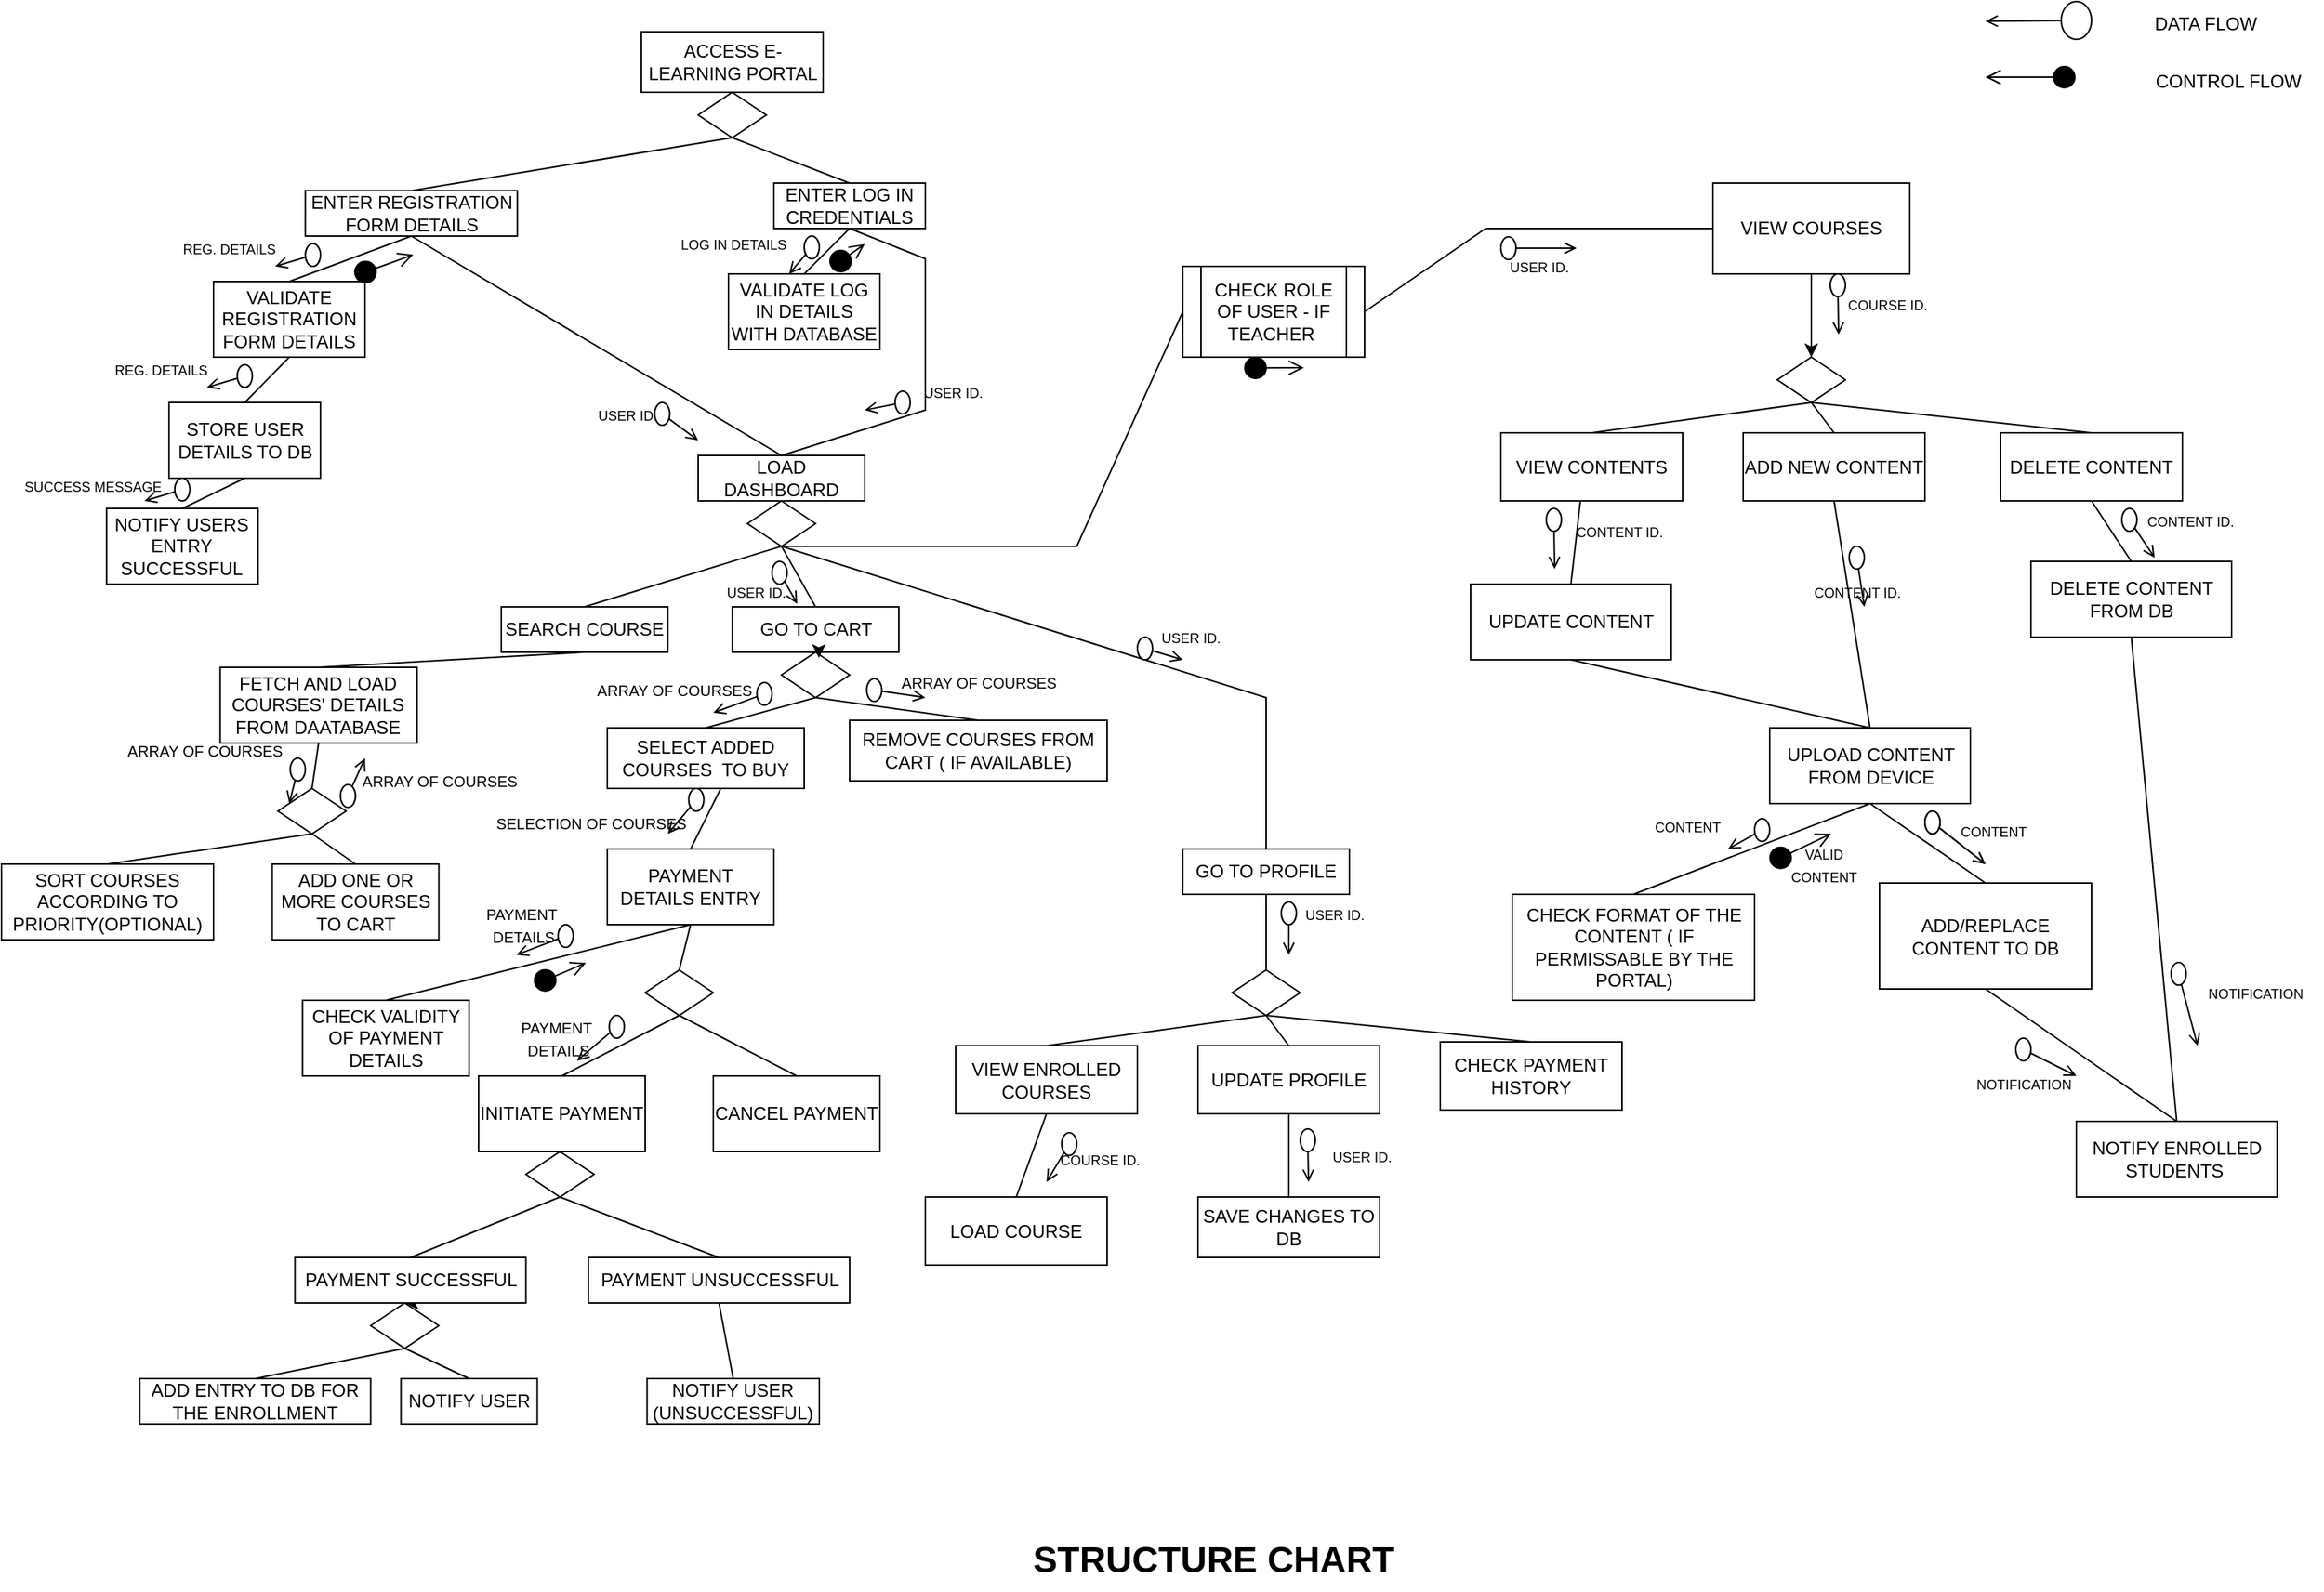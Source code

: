 <mxfile version="22.0.8" type="device">
  <diagram id="udxjYjQ_6r7sMth2qenh" name="Page-1">
    <mxGraphModel dx="2684" dy="924" grid="1" gridSize="10" guides="1" tooltips="1" connect="1" arrows="1" fold="1" page="1" pageScale="1" pageWidth="850" pageHeight="1100" math="0" shadow="0">
      <root>
        <mxCell id="0" />
        <mxCell id="1" parent="0" />
        <mxCell id="uaDOmcJcdt5ECxWILqm0-1" value="ACCESS E-LEARNING PORTAL" style="rounded=0;whiteSpace=wrap;html=1;" vertex="1" parent="1">
          <mxGeometry x="512.5" y="40" width="120" height="40" as="geometry" />
        </mxCell>
        <mxCell id="uaDOmcJcdt5ECxWILqm0-2" value="" style="rhombus;whiteSpace=wrap;html=1;" vertex="1" parent="1">
          <mxGeometry x="550" y="80" width="45" height="30" as="geometry" />
        </mxCell>
        <mxCell id="uaDOmcJcdt5ECxWILqm0-3" value="" style="endArrow=none;html=1;rounded=0;entryX=0.5;entryY=1;entryDx=0;entryDy=0;exitX=0.5;exitY=0;exitDx=0;exitDy=0;" edge="1" parent="1" source="uaDOmcJcdt5ECxWILqm0-7" target="uaDOmcJcdt5ECxWILqm0-2">
          <mxGeometry width="50" height="50" relative="1" as="geometry">
            <mxPoint x="540" y="140" as="sourcePoint" />
            <mxPoint x="570" y="110" as="targetPoint" />
          </mxGeometry>
        </mxCell>
        <mxCell id="uaDOmcJcdt5ECxWILqm0-4" value="" style="endArrow=none;html=1;rounded=0;entryX=0.5;entryY=1;entryDx=0;entryDy=0;exitX=0.5;exitY=0;exitDx=0;exitDy=0;" edge="1" parent="1" source="uaDOmcJcdt5ECxWILqm0-6" target="uaDOmcJcdt5ECxWILqm0-2">
          <mxGeometry width="50" height="50" relative="1" as="geometry">
            <mxPoint x="607" y="140" as="sourcePoint" />
            <mxPoint x="583" y="110" as="targetPoint" />
          </mxGeometry>
        </mxCell>
        <mxCell id="uaDOmcJcdt5ECxWILqm0-6" value="ENTER LOG IN CREDENTIALS" style="rounded=0;whiteSpace=wrap;html=1;" vertex="1" parent="1">
          <mxGeometry x="600" y="140" width="100" height="30" as="geometry" />
        </mxCell>
        <mxCell id="uaDOmcJcdt5ECxWILqm0-7" value="ENTER REGISTRATION FORM DETAILS" style="rounded=0;whiteSpace=wrap;html=1;" vertex="1" parent="1">
          <mxGeometry x="290.63" y="145" width="140" height="30" as="geometry" />
        </mxCell>
        <mxCell id="uaDOmcJcdt5ECxWILqm0-8" value="VALIDATE REGISTRATION FORM DETAILS" style="rounded=0;whiteSpace=wrap;html=1;" vertex="1" parent="1">
          <mxGeometry x="230" y="205" width="100" height="50" as="geometry" />
        </mxCell>
        <mxCell id="uaDOmcJcdt5ECxWILqm0-9" value="" style="endArrow=none;html=1;rounded=0;entryX=0.5;entryY=1;entryDx=0;entryDy=0;exitX=0.5;exitY=0;exitDx=0;exitDy=0;" edge="1" parent="1" source="uaDOmcJcdt5ECxWILqm0-8" target="uaDOmcJcdt5ECxWILqm0-7">
          <mxGeometry width="50" height="50" relative="1" as="geometry">
            <mxPoint x="320.63" y="225" as="sourcePoint" />
            <mxPoint x="350.63" y="195" as="targetPoint" />
          </mxGeometry>
        </mxCell>
        <mxCell id="uaDOmcJcdt5ECxWILqm0-63" style="edgeStyle=orthogonalEdgeStyle;rounded=0;orthogonalLoop=1;jettySize=auto;html=1;exitX=0.5;exitY=1;exitDx=0;exitDy=0;entryX=0.5;entryY=0;entryDx=0;entryDy=0;" edge="1" parent="1" source="uaDOmcJcdt5ECxWILqm0-10" target="uaDOmcJcdt5ECxWILqm0-20">
          <mxGeometry relative="1" as="geometry" />
        </mxCell>
        <mxCell id="uaDOmcJcdt5ECxWILqm0-10" value="LOAD DASHBOARD" style="rounded=0;whiteSpace=wrap;html=1;" vertex="1" parent="1">
          <mxGeometry x="550" y="320" width="110" height="30" as="geometry" />
        </mxCell>
        <mxCell id="uaDOmcJcdt5ECxWILqm0-13" value="VALIDATE LOG IN DETAILS WITH DATABASE" style="rounded=0;whiteSpace=wrap;html=1;" vertex="1" parent="1">
          <mxGeometry x="570" y="200" width="100" height="50" as="geometry" />
        </mxCell>
        <mxCell id="uaDOmcJcdt5ECxWILqm0-15" value="" style="endArrow=none;html=1;rounded=0;exitX=0.5;exitY=0;exitDx=0;exitDy=0;entryX=0.5;entryY=1;entryDx=0;entryDy=0;" edge="1" parent="1" source="uaDOmcJcdt5ECxWILqm0-10" target="uaDOmcJcdt5ECxWILqm0-6">
          <mxGeometry width="50" height="50" relative="1" as="geometry">
            <mxPoint x="724" y="200" as="sourcePoint" />
            <mxPoint x="700" y="170" as="targetPoint" />
            <Array as="points">
              <mxPoint x="700" y="290" />
              <mxPoint x="700" y="190" />
            </Array>
          </mxGeometry>
        </mxCell>
        <mxCell id="uaDOmcJcdt5ECxWILqm0-17" value="" style="endArrow=none;html=1;rounded=0;entryX=0.5;entryY=1;entryDx=0;entryDy=0;exitX=0.5;exitY=0;exitDx=0;exitDy=0;" edge="1" parent="1" source="uaDOmcJcdt5ECxWILqm0-13" target="uaDOmcJcdt5ECxWILqm0-6">
          <mxGeometry width="50" height="50" relative="1" as="geometry">
            <mxPoint x="595" y="200" as="sourcePoint" />
            <mxPoint x="625" y="170" as="targetPoint" />
          </mxGeometry>
        </mxCell>
        <mxCell id="uaDOmcJcdt5ECxWILqm0-19" value="" style="endArrow=none;html=1;rounded=0;exitX=0.5;exitY=0;exitDx=0;exitDy=0;entryX=0.5;entryY=1;entryDx=0;entryDy=0;" edge="1" parent="1" source="uaDOmcJcdt5ECxWILqm0-10" target="uaDOmcJcdt5ECxWILqm0-7">
          <mxGeometry width="50" height="50" relative="1" as="geometry">
            <mxPoint x="512.5" y="220" as="sourcePoint" />
            <mxPoint x="488.5" y="190" as="targetPoint" />
          </mxGeometry>
        </mxCell>
        <mxCell id="uaDOmcJcdt5ECxWILqm0-20" value="" style="rhombus;whiteSpace=wrap;html=1;" vertex="1" parent="1">
          <mxGeometry x="582.5" y="350" width="45" height="30" as="geometry" />
        </mxCell>
        <mxCell id="uaDOmcJcdt5ECxWILqm0-21" value="SEARCH COURSE" style="rounded=0;whiteSpace=wrap;html=1;" vertex="1" parent="1">
          <mxGeometry x="420" y="420" width="110" height="30" as="geometry" />
        </mxCell>
        <mxCell id="uaDOmcJcdt5ECxWILqm0-22" value="GO TO CART" style="rounded=0;whiteSpace=wrap;html=1;" vertex="1" parent="1">
          <mxGeometry x="572.5" y="420" width="110" height="30" as="geometry" />
        </mxCell>
        <mxCell id="uaDOmcJcdt5ECxWILqm0-23" value="GO TO PROFILE" style="rounded=0;whiteSpace=wrap;html=1;" vertex="1" parent="1">
          <mxGeometry x="870" y="580" width="110" height="30" as="geometry" />
        </mxCell>
        <mxCell id="uaDOmcJcdt5ECxWILqm0-24" value="FETCH AND LOAD COURSES&#39; DETAILS FROM DAATABASE" style="rounded=0;whiteSpace=wrap;html=1;" vertex="1" parent="1">
          <mxGeometry x="234.38" y="460" width="130" height="50" as="geometry" />
        </mxCell>
        <mxCell id="uaDOmcJcdt5ECxWILqm0-25" value="ADD ONE OR MORE COURSES TO CART" style="rounded=0;whiteSpace=wrap;html=1;" vertex="1" parent="1">
          <mxGeometry x="268.75" y="590" width="110" height="50" as="geometry" />
        </mxCell>
        <mxCell id="uaDOmcJcdt5ECxWILqm0-26" value="" style="rhombus;whiteSpace=wrap;html=1;" vertex="1" parent="1">
          <mxGeometry x="272.5" y="540" width="45" height="30" as="geometry" />
        </mxCell>
        <mxCell id="uaDOmcJcdt5ECxWILqm0-28" value="STORE USER DETAILS TO DB" style="rounded=0;whiteSpace=wrap;html=1;" vertex="1" parent="1">
          <mxGeometry x="200.63" y="285" width="100" height="50" as="geometry" />
        </mxCell>
        <mxCell id="uaDOmcJcdt5ECxWILqm0-29" value="" style="endArrow=none;html=1;rounded=0;entryX=0.5;entryY=1;entryDx=0;entryDy=0;exitX=0.5;exitY=0;exitDx=0;exitDy=0;" edge="1" parent="1" source="uaDOmcJcdt5ECxWILqm0-28" target="uaDOmcJcdt5ECxWILqm0-8">
          <mxGeometry width="50" height="50" relative="1" as="geometry">
            <mxPoint x="250.63" y="305" as="sourcePoint" />
            <mxPoint x="280.63" y="275" as="targetPoint" />
          </mxGeometry>
        </mxCell>
        <mxCell id="uaDOmcJcdt5ECxWILqm0-30" value="SELECT ADDED COURSES&amp;nbsp; TO BUY" style="rounded=0;whiteSpace=wrap;html=1;" vertex="1" parent="1">
          <mxGeometry x="490" y="500" width="130" height="40" as="geometry" />
        </mxCell>
        <mxCell id="uaDOmcJcdt5ECxWILqm0-31" value="PAYMENT DETAILS ENTRY" style="rounded=0;whiteSpace=wrap;html=1;" vertex="1" parent="1">
          <mxGeometry x="490" y="580" width="110" height="50" as="geometry" />
        </mxCell>
        <mxCell id="uaDOmcJcdt5ECxWILqm0-32" value="CHECK VALIDITY OF PAYMENT DETAILS" style="rounded=0;whiteSpace=wrap;html=1;" vertex="1" parent="1">
          <mxGeometry x="288.75" y="680" width="110" height="50" as="geometry" />
        </mxCell>
        <mxCell id="uaDOmcJcdt5ECxWILqm0-81" style="edgeStyle=orthogonalEdgeStyle;rounded=0;orthogonalLoop=1;jettySize=auto;html=1;exitX=0.5;exitY=1;exitDx=0;exitDy=0;entryX=0.5;entryY=0;entryDx=0;entryDy=0;" edge="1" parent="1" target="uaDOmcJcdt5ECxWILqm0-57">
          <mxGeometry relative="1" as="geometry">
            <mxPoint x="460" y="770" as="sourcePoint" />
          </mxGeometry>
        </mxCell>
        <mxCell id="uaDOmcJcdt5ECxWILqm0-33" value="INITIATE PAYMENT" style="rounded=0;whiteSpace=wrap;html=1;" vertex="1" parent="1">
          <mxGeometry x="405" y="730" width="110" height="50" as="geometry" />
        </mxCell>
        <mxCell id="uaDOmcJcdt5ECxWILqm0-34" value="CANCEL PAYMENT" style="rounded=0;whiteSpace=wrap;html=1;" vertex="1" parent="1">
          <mxGeometry x="560" y="730" width="110" height="50" as="geometry" />
        </mxCell>
        <mxCell id="uaDOmcJcdt5ECxWILqm0-36" value="" style="rhombus;whiteSpace=wrap;html=1;" vertex="1" parent="1">
          <mxGeometry x="515" y="660" width="45" height="30" as="geometry" />
        </mxCell>
        <mxCell id="uaDOmcJcdt5ECxWILqm0-37" value="REMOVE COURSES FROM CART ( IF AVAILABLE)" style="rounded=0;whiteSpace=wrap;html=1;" vertex="1" parent="1">
          <mxGeometry x="650" y="495" width="170" height="40" as="geometry" />
        </mxCell>
        <mxCell id="uaDOmcJcdt5ECxWILqm0-40" value="" style="endArrow=none;html=1;rounded=0;exitX=0.5;exitY=0;exitDx=0;exitDy=0;entryX=0.5;entryY=1;entryDx=0;entryDy=0;" edge="1" parent="1" source="uaDOmcJcdt5ECxWILqm0-21" target="uaDOmcJcdt5ECxWILqm0-20">
          <mxGeometry width="50" height="50" relative="1" as="geometry">
            <mxPoint x="570" y="420" as="sourcePoint" />
            <mxPoint x="600" y="390" as="targetPoint" />
          </mxGeometry>
        </mxCell>
        <mxCell id="uaDOmcJcdt5ECxWILqm0-41" value="" style="endArrow=none;html=1;rounded=0;exitX=0.5;exitY=0;exitDx=0;exitDy=0;entryX=0.5;entryY=1;entryDx=0;entryDy=0;" edge="1" parent="1" source="uaDOmcJcdt5ECxWILqm0-22" target="uaDOmcJcdt5ECxWILqm0-20">
          <mxGeometry width="50" height="50" relative="1" as="geometry">
            <mxPoint x="570" y="420" as="sourcePoint" />
            <mxPoint x="600" y="390" as="targetPoint" />
          </mxGeometry>
        </mxCell>
        <mxCell id="uaDOmcJcdt5ECxWILqm0-42" value="" style="endArrow=none;html=1;rounded=0;exitX=0.5;exitY=0;exitDx=0;exitDy=0;entryX=0.5;entryY=1;entryDx=0;entryDy=0;" edge="1" parent="1" source="uaDOmcJcdt5ECxWILqm0-23" target="uaDOmcJcdt5ECxWILqm0-20">
          <mxGeometry width="50" height="50" relative="1" as="geometry">
            <mxPoint x="635" y="430" as="sourcePoint" />
            <mxPoint x="615" y="400" as="targetPoint" />
            <Array as="points">
              <mxPoint x="925" y="480" />
            </Array>
          </mxGeometry>
        </mxCell>
        <mxCell id="uaDOmcJcdt5ECxWILqm0-43" value="" style="endArrow=none;html=1;rounded=0;exitX=0.5;exitY=0;exitDx=0;exitDy=0;entryX=0.5;entryY=1;entryDx=0;entryDy=0;" edge="1" parent="1" source="uaDOmcJcdt5ECxWILqm0-24" target="uaDOmcJcdt5ECxWILqm0-21">
          <mxGeometry width="50" height="50" relative="1" as="geometry">
            <mxPoint x="330" y="480" as="sourcePoint" />
            <mxPoint x="460" y="450" as="targetPoint" />
          </mxGeometry>
        </mxCell>
        <mxCell id="uaDOmcJcdt5ECxWILqm0-44" value="" style="endArrow=none;html=1;rounded=0;exitX=0.5;exitY=0;exitDx=0;exitDy=0;entryX=0.5;entryY=1;entryDx=0;entryDy=0;" edge="1" parent="1" source="uaDOmcJcdt5ECxWILqm0-30" target="uaDOmcJcdt5ECxWILqm0-45">
          <mxGeometry width="50" height="50" relative="1" as="geometry">
            <mxPoint x="445" y="490" as="sourcePoint" />
            <mxPoint x="590" y="470" as="targetPoint" />
          </mxGeometry>
        </mxCell>
        <mxCell id="uaDOmcJcdt5ECxWILqm0-45" value="" style="rhombus;whiteSpace=wrap;html=1;" vertex="1" parent="1">
          <mxGeometry x="605" y="450" width="45" height="30" as="geometry" />
        </mxCell>
        <mxCell id="uaDOmcJcdt5ECxWILqm0-46" value="" style="endArrow=none;html=1;rounded=0;entryX=0.5;entryY=0;entryDx=0;entryDy=0;exitX=0.5;exitY=1;exitDx=0;exitDy=0;" edge="1" parent="1" source="uaDOmcJcdt5ECxWILqm0-45" target="uaDOmcJcdt5ECxWILqm0-37">
          <mxGeometry width="50" height="50" relative="1" as="geometry">
            <mxPoint x="630" y="480" as="sourcePoint" />
            <mxPoint x="638" y="490" as="targetPoint" />
          </mxGeometry>
        </mxCell>
        <mxCell id="uaDOmcJcdt5ECxWILqm0-48" value="" style="endArrow=none;html=1;rounded=0;exitX=0.5;exitY=0;exitDx=0;exitDy=0;entryX=0.575;entryY=1.009;entryDx=0;entryDy=0;entryPerimeter=0;" edge="1" parent="1" source="uaDOmcJcdt5ECxWILqm0-31" target="uaDOmcJcdt5ECxWILqm0-30">
          <mxGeometry width="50" height="50" relative="1" as="geometry">
            <mxPoint x="490" y="560" as="sourcePoint" />
            <mxPoint x="563" y="540" as="targetPoint" />
          </mxGeometry>
        </mxCell>
        <mxCell id="uaDOmcJcdt5ECxWILqm0-50" value="" style="endArrow=none;html=1;rounded=0;exitX=0.5;exitY=0;exitDx=0;exitDy=0;entryX=0.5;entryY=1;entryDx=0;entryDy=0;" edge="1" parent="1" source="uaDOmcJcdt5ECxWILqm0-32" target="uaDOmcJcdt5ECxWILqm0-31">
          <mxGeometry width="50" height="50" relative="1" as="geometry">
            <mxPoint x="575" y="520" as="sourcePoint" />
            <mxPoint x="648" y="500" as="targetPoint" />
          </mxGeometry>
        </mxCell>
        <mxCell id="uaDOmcJcdt5ECxWILqm0-51" value="" style="endArrow=none;html=1;rounded=0;exitX=0.5;exitY=1;exitDx=0;exitDy=0;entryX=0.5;entryY=0;entryDx=0;entryDy=0;" edge="1" parent="1" source="uaDOmcJcdt5ECxWILqm0-31" target="uaDOmcJcdt5ECxWILqm0-36">
          <mxGeometry width="50" height="50" relative="1" as="geometry">
            <mxPoint x="445" y="680" as="sourcePoint" />
            <mxPoint x="555" y="640" as="targetPoint" />
          </mxGeometry>
        </mxCell>
        <mxCell id="uaDOmcJcdt5ECxWILqm0-52" value="" style="endArrow=none;html=1;rounded=0;exitX=0.5;exitY=0;exitDx=0;exitDy=0;entryX=0.5;entryY=1;entryDx=0;entryDy=0;" edge="1" parent="1" source="uaDOmcJcdt5ECxWILqm0-33" target="uaDOmcJcdt5ECxWILqm0-36">
          <mxGeometry width="50" height="50" relative="1" as="geometry">
            <mxPoint x="370" y="680" as="sourcePoint" />
            <mxPoint x="480" y="640" as="targetPoint" />
          </mxGeometry>
        </mxCell>
        <mxCell id="uaDOmcJcdt5ECxWILqm0-53" value="" style="endArrow=none;html=1;rounded=0;exitX=0.5;exitY=0;exitDx=0;exitDy=0;entryX=0.5;entryY=1;entryDx=0;entryDy=0;" edge="1" parent="1" source="uaDOmcJcdt5ECxWILqm0-34" target="uaDOmcJcdt5ECxWILqm0-36">
          <mxGeometry width="50" height="50" relative="1" as="geometry">
            <mxPoint x="493" y="720" as="sourcePoint" />
            <mxPoint x="548" y="700" as="targetPoint" />
          </mxGeometry>
        </mxCell>
        <mxCell id="uaDOmcJcdt5ECxWILqm0-75" style="edgeStyle=orthogonalEdgeStyle;rounded=0;orthogonalLoop=1;jettySize=auto;html=1;exitX=0.5;exitY=1;exitDx=0;exitDy=0;entryX=0.5;entryY=0;entryDx=0;entryDy=0;" edge="1" parent="1" source="uaDOmcJcdt5ECxWILqm0-55" target="uaDOmcJcdt5ECxWILqm0-70">
          <mxGeometry relative="1" as="geometry" />
        </mxCell>
        <mxCell id="uaDOmcJcdt5ECxWILqm0-55" value="PAYMENT SUCCESSFUL" style="rounded=0;whiteSpace=wrap;html=1;" vertex="1" parent="1">
          <mxGeometry x="283.75" y="850" width="152.5" height="30" as="geometry" />
        </mxCell>
        <mxCell id="uaDOmcJcdt5ECxWILqm0-56" value="PAYMENT UNSUCCESSFUL" style="rounded=0;whiteSpace=wrap;html=1;" vertex="1" parent="1">
          <mxGeometry x="477.5" y="850" width="172.5" height="30" as="geometry" />
        </mxCell>
        <mxCell id="uaDOmcJcdt5ECxWILqm0-57" value="" style="rhombus;whiteSpace=wrap;html=1;" vertex="1" parent="1">
          <mxGeometry x="436.25" y="780" width="45" height="30" as="geometry" />
        </mxCell>
        <mxCell id="uaDOmcJcdt5ECxWILqm0-58" value="" style="endArrow=none;html=1;rounded=0;exitX=0.5;exitY=0;exitDx=0;exitDy=0;entryX=0.5;entryY=1;entryDx=0;entryDy=0;" edge="1" parent="1" source="uaDOmcJcdt5ECxWILqm0-55" target="uaDOmcJcdt5ECxWILqm0-57">
          <mxGeometry width="50" height="50" relative="1" as="geometry">
            <mxPoint x="353.75" y="850" as="sourcePoint" />
            <mxPoint x="463.75" y="810" as="targetPoint" />
          </mxGeometry>
        </mxCell>
        <mxCell id="uaDOmcJcdt5ECxWILqm0-59" value="" style="endArrow=none;html=1;rounded=0;exitX=0.5;exitY=0;exitDx=0;exitDy=0;entryX=0.5;entryY=1;entryDx=0;entryDy=0;" edge="1" parent="1" source="uaDOmcJcdt5ECxWILqm0-56" target="uaDOmcJcdt5ECxWILqm0-57">
          <mxGeometry width="50" height="50" relative="1" as="geometry">
            <mxPoint x="414.25" y="840" as="sourcePoint" />
            <mxPoint x="469.25" y="820" as="targetPoint" />
          </mxGeometry>
        </mxCell>
        <mxCell id="uaDOmcJcdt5ECxWILqm0-60" value="NOTIFY USER" style="rounded=0;whiteSpace=wrap;html=1;" vertex="1" parent="1">
          <mxGeometry x="353.75" y="930" width="90" height="30" as="geometry" />
        </mxCell>
        <mxCell id="uaDOmcJcdt5ECxWILqm0-61" value="ADD ENTRY TO DB FOR THE ENROLLMENT" style="rounded=0;whiteSpace=wrap;html=1;" vertex="1" parent="1">
          <mxGeometry x="181.25" y="930" width="152.5" height="30" as="geometry" />
        </mxCell>
        <mxCell id="uaDOmcJcdt5ECxWILqm0-64" style="edgeStyle=orthogonalEdgeStyle;rounded=0;orthogonalLoop=1;jettySize=auto;html=1;exitX=0.5;exitY=1;exitDx=0;exitDy=0;entryX=0.549;entryY=0.124;entryDx=0;entryDy=0;entryPerimeter=0;" edge="1" parent="1" source="uaDOmcJcdt5ECxWILqm0-22" target="uaDOmcJcdt5ECxWILqm0-45">
          <mxGeometry relative="1" as="geometry" />
        </mxCell>
        <mxCell id="uaDOmcJcdt5ECxWILqm0-66" value="NOTIFY USERS ENTRY SUCCESSFUL" style="rounded=0;whiteSpace=wrap;html=1;" vertex="1" parent="1">
          <mxGeometry x="159.38" y="355" width="100" height="50" as="geometry" />
        </mxCell>
        <mxCell id="uaDOmcJcdt5ECxWILqm0-68" value="" style="endArrow=none;html=1;rounded=0;entryX=0.5;entryY=1;entryDx=0;entryDy=0;exitX=0.5;exitY=0;exitDx=0;exitDy=0;" edge="1" parent="1" source="uaDOmcJcdt5ECxWILqm0-66" target="uaDOmcJcdt5ECxWILqm0-28">
          <mxGeometry width="50" height="50" relative="1" as="geometry">
            <mxPoint x="260.63" y="295" as="sourcePoint" />
            <mxPoint x="310.63" y="265" as="targetPoint" />
          </mxGeometry>
        </mxCell>
        <mxCell id="uaDOmcJcdt5ECxWILqm0-70" value="" style="rhombus;whiteSpace=wrap;html=1;" vertex="1" parent="1">
          <mxGeometry x="333.75" y="880" width="45" height="30" as="geometry" />
        </mxCell>
        <mxCell id="uaDOmcJcdt5ECxWILqm0-71" value="" style="endArrow=none;html=1;rounded=0;exitX=0.5;exitY=0;exitDx=0;exitDy=0;entryX=0.5;entryY=1;entryDx=0;entryDy=0;" edge="1" parent="1" target="uaDOmcJcdt5ECxWILqm0-70" source="uaDOmcJcdt5ECxWILqm0-61">
          <mxGeometry width="50" height="50" relative="1" as="geometry">
            <mxPoint x="93.5" y="880" as="sourcePoint" />
            <mxPoint x="135" y="790" as="targetPoint" />
          </mxGeometry>
        </mxCell>
        <mxCell id="uaDOmcJcdt5ECxWILqm0-72" value="" style="endArrow=none;html=1;rounded=0;exitX=0.5;exitY=0;exitDx=0;exitDy=0;entryX=0.5;entryY=1;entryDx=0;entryDy=0;" edge="1" parent="1" target="uaDOmcJcdt5ECxWILqm0-70" source="uaDOmcJcdt5ECxWILqm0-60">
          <mxGeometry width="50" height="50" relative="1" as="geometry">
            <mxPoint x="297.5" y="880" as="sourcePoint" />
            <mxPoint x="203" y="850" as="targetPoint" />
          </mxGeometry>
        </mxCell>
        <mxCell id="uaDOmcJcdt5ECxWILqm0-76" value="NOTIFY USER (UNSUCCESSFUL)" style="rounded=0;whiteSpace=wrap;html=1;" vertex="1" parent="1">
          <mxGeometry x="516.25" y="930" width="113.75" height="30" as="geometry" />
        </mxCell>
        <mxCell id="uaDOmcJcdt5ECxWILqm0-78" value="" style="endArrow=none;html=1;rounded=0;exitX=0.5;exitY=0;exitDx=0;exitDy=0;entryX=0.5;entryY=1;entryDx=0;entryDy=0;" edge="1" parent="1" source="uaDOmcJcdt5ECxWILqm0-76" target="uaDOmcJcdt5ECxWILqm0-56">
          <mxGeometry width="50" height="50" relative="1" as="geometry">
            <mxPoint x="439.75" y="940" as="sourcePoint" />
            <mxPoint x="366.75" y="920" as="targetPoint" />
          </mxGeometry>
        </mxCell>
        <mxCell id="uaDOmcJcdt5ECxWILqm0-80" value="" style="endArrow=none;html=1;rounded=0;entryX=0.5;entryY=1;entryDx=0;entryDy=0;exitX=0;exitY=0.5;exitDx=0;exitDy=0;" edge="1" parent="1" source="uaDOmcJcdt5ECxWILqm0-246" target="uaDOmcJcdt5ECxWILqm0-20">
          <mxGeometry width="50" height="50" relative="1" as="geometry">
            <mxPoint x="860" y="225" as="sourcePoint" />
            <mxPoint x="615" y="390" as="targetPoint" />
            <Array as="points">
              <mxPoint x="800" y="380" />
            </Array>
          </mxGeometry>
        </mxCell>
        <mxCell id="uaDOmcJcdt5ECxWILqm0-82" value="" style="endArrow=none;html=1;rounded=0;entryX=0.5;entryY=1;entryDx=0;entryDy=0;exitX=0.5;exitY=0;exitDx=0;exitDy=0;" edge="1" parent="1" source="uaDOmcJcdt5ECxWILqm0-25" target="uaDOmcJcdt5ECxWILqm0-26">
          <mxGeometry width="50" height="50" relative="1" as="geometry">
            <mxPoint x="200" y="570" as="sourcePoint" />
            <mxPoint x="220" y="520" as="targetPoint" />
          </mxGeometry>
        </mxCell>
        <mxCell id="uaDOmcJcdt5ECxWILqm0-85" value="" style="endArrow=none;html=1;rounded=0;entryX=0.5;entryY=1;entryDx=0;entryDy=0;exitX=0.5;exitY=0;exitDx=0;exitDy=0;" edge="1" parent="1" source="uaDOmcJcdt5ECxWILqm0-86" target="uaDOmcJcdt5ECxWILqm0-26">
          <mxGeometry width="50" height="50" relative="1" as="geometry">
            <mxPoint x="150" y="580" as="sourcePoint" />
            <mxPoint x="485" y="460" as="targetPoint" />
          </mxGeometry>
        </mxCell>
        <mxCell id="uaDOmcJcdt5ECxWILqm0-86" value="SORT COURSES ACCORDING TO PRIORITY(OPTIONAL)" style="rounded=0;whiteSpace=wrap;html=1;" vertex="1" parent="1">
          <mxGeometry x="90" y="590" width="140" height="50" as="geometry" />
        </mxCell>
        <mxCell id="uaDOmcJcdt5ECxWILqm0-87" value="VIEW ENROLLED COURSES&lt;br&gt;" style="rounded=0;whiteSpace=wrap;html=1;" vertex="1" parent="1">
          <mxGeometry x="720" y="710" width="120" height="45" as="geometry" />
        </mxCell>
        <mxCell id="uaDOmcJcdt5ECxWILqm0-88" value="UPDATE PROFILE" style="rounded=0;whiteSpace=wrap;html=1;" vertex="1" parent="1">
          <mxGeometry x="880" y="710" width="120" height="45" as="geometry" />
        </mxCell>
        <mxCell id="uaDOmcJcdt5ECxWILqm0-89" value="LOAD COURSE" style="rounded=0;whiteSpace=wrap;html=1;" vertex="1" parent="1">
          <mxGeometry x="700" y="810" width="120" height="45" as="geometry" />
        </mxCell>
        <mxCell id="uaDOmcJcdt5ECxWILqm0-90" value="SAVE CHANGES TO DB" style="rounded=0;whiteSpace=wrap;html=1;" vertex="1" parent="1">
          <mxGeometry x="880" y="810" width="120" height="40" as="geometry" />
        </mxCell>
        <mxCell id="uaDOmcJcdt5ECxWILqm0-91" value="CHECK PAYMENT HISTORY" style="rounded=0;whiteSpace=wrap;html=1;" vertex="1" parent="1">
          <mxGeometry x="1040" y="707.5" width="120" height="45" as="geometry" />
        </mxCell>
        <mxCell id="uaDOmcJcdt5ECxWILqm0-93" value="" style="endArrow=none;html=1;rounded=0;exitX=0.5;exitY=0;exitDx=0;exitDy=0;entryX=0.5;entryY=1;entryDx=0;entryDy=0;" edge="1" parent="1" source="uaDOmcJcdt5ECxWILqm0-87" target="uaDOmcJcdt5ECxWILqm0-94">
          <mxGeometry width="50" height="50" relative="1" as="geometry">
            <mxPoint x="790" y="730" as="sourcePoint" />
            <mxPoint x="920" y="690" as="targetPoint" />
          </mxGeometry>
        </mxCell>
        <mxCell id="uaDOmcJcdt5ECxWILqm0-94" value="" style="rhombus;whiteSpace=wrap;html=1;" vertex="1" parent="1">
          <mxGeometry x="902.5" y="660" width="45" height="30" as="geometry" />
        </mxCell>
        <mxCell id="uaDOmcJcdt5ECxWILqm0-96" value="" style="endArrow=none;html=1;rounded=0;exitX=0.5;exitY=0;exitDx=0;exitDy=0;entryX=0.5;entryY=1;entryDx=0;entryDy=0;" edge="1" parent="1" source="uaDOmcJcdt5ECxWILqm0-91" target="uaDOmcJcdt5ECxWILqm0-94">
          <mxGeometry width="50" height="50" relative="1" as="geometry">
            <mxPoint x="790" y="720" as="sourcePoint" />
            <mxPoint x="935" y="700" as="targetPoint" />
          </mxGeometry>
        </mxCell>
        <mxCell id="uaDOmcJcdt5ECxWILqm0-97" value="" style="endArrow=none;html=1;rounded=0;exitX=0.5;exitY=0;exitDx=0;exitDy=0;entryX=0.5;entryY=1;entryDx=0;entryDy=0;" edge="1" parent="1" source="uaDOmcJcdt5ECxWILqm0-88" target="uaDOmcJcdt5ECxWILqm0-94">
          <mxGeometry width="50" height="50" relative="1" as="geometry">
            <mxPoint x="1110" y="718" as="sourcePoint" />
            <mxPoint x="930" y="690" as="targetPoint" />
          </mxGeometry>
        </mxCell>
        <mxCell id="uaDOmcJcdt5ECxWILqm0-98" value="" style="endArrow=none;html=1;rounded=0;exitX=0.5;exitY=0;exitDx=0;exitDy=0;entryX=0.5;entryY=1;entryDx=0;entryDy=0;" edge="1" parent="1" source="uaDOmcJcdt5ECxWILqm0-89" target="uaDOmcJcdt5ECxWILqm0-87">
          <mxGeometry width="50" height="50" relative="1" as="geometry">
            <mxPoint x="1120" y="728" as="sourcePoint" />
            <mxPoint x="945" y="710" as="targetPoint" />
          </mxGeometry>
        </mxCell>
        <mxCell id="uaDOmcJcdt5ECxWILqm0-99" value="" style="endArrow=none;html=1;rounded=0;exitX=0.5;exitY=0;exitDx=0;exitDy=0;entryX=0.5;entryY=1;entryDx=0;entryDy=0;" edge="1" parent="1" source="uaDOmcJcdt5ECxWILqm0-90" target="uaDOmcJcdt5ECxWILqm0-88">
          <mxGeometry width="50" height="50" relative="1" as="geometry">
            <mxPoint x="760" y="830" as="sourcePoint" />
            <mxPoint x="790" y="765" as="targetPoint" />
          </mxGeometry>
        </mxCell>
        <mxCell id="uaDOmcJcdt5ECxWILqm0-115" style="edgeStyle=orthogonalEdgeStyle;rounded=0;orthogonalLoop=1;jettySize=auto;html=1;exitX=0.5;exitY=1;exitDx=0;exitDy=0;entryX=0.5;entryY=0;entryDx=0;entryDy=0;" edge="1" parent="1" source="uaDOmcJcdt5ECxWILqm0-101" target="uaDOmcJcdt5ECxWILqm0-110">
          <mxGeometry relative="1" as="geometry" />
        </mxCell>
        <mxCell id="uaDOmcJcdt5ECxWILqm0-101" value="VIEW COURSES" style="rounded=0;whiteSpace=wrap;html=1;" vertex="1" parent="1">
          <mxGeometry x="1220" y="140" width="130" height="60" as="geometry" />
        </mxCell>
        <mxCell id="uaDOmcJcdt5ECxWILqm0-102" value="" style="endArrow=none;html=1;rounded=0;entryX=1;entryY=0.5;entryDx=0;entryDy=0;exitX=0;exitY=0.5;exitDx=0;exitDy=0;" edge="1" parent="1" source="uaDOmcJcdt5ECxWILqm0-101" target="uaDOmcJcdt5ECxWILqm0-246">
          <mxGeometry width="50" height="50" relative="1" as="geometry">
            <mxPoint x="1100" y="300" as="sourcePoint" />
            <mxPoint x="990" y="225" as="targetPoint" />
            <Array as="points">
              <mxPoint x="1070" y="170" />
            </Array>
          </mxGeometry>
        </mxCell>
        <mxCell id="uaDOmcJcdt5ECxWILqm0-103" style="edgeStyle=orthogonalEdgeStyle;rounded=0;orthogonalLoop=1;jettySize=auto;html=1;exitX=0.5;exitY=1;exitDx=0;exitDy=0;entryX=0.5;entryY=0;entryDx=0;entryDy=0;" edge="1" parent="1" target="uaDOmcJcdt5ECxWILqm0-110">
          <mxGeometry relative="1" as="geometry">
            <mxPoint x="1285" y="255" as="sourcePoint" />
          </mxGeometry>
        </mxCell>
        <mxCell id="uaDOmcJcdt5ECxWILqm0-104" value="VIEW CONTENTS" style="rounded=0;whiteSpace=wrap;html=1;" vertex="1" parent="1">
          <mxGeometry x="1080" y="305" width="120" height="45" as="geometry" />
        </mxCell>
        <mxCell id="uaDOmcJcdt5ECxWILqm0-105" value="ADD NEW CONTENT" style="rounded=0;whiteSpace=wrap;html=1;" vertex="1" parent="1">
          <mxGeometry x="1240" y="305" width="120" height="45" as="geometry" />
        </mxCell>
        <mxCell id="uaDOmcJcdt5ECxWILqm0-107" value="UPLOAD CONTENT FROM DEVICE" style="rounded=0;whiteSpace=wrap;html=1;" vertex="1" parent="1">
          <mxGeometry x="1257.5" y="500" width="132.5" height="50" as="geometry" />
        </mxCell>
        <mxCell id="uaDOmcJcdt5ECxWILqm0-108" value="DELETE CONTENT" style="rounded=0;whiteSpace=wrap;html=1;" vertex="1" parent="1">
          <mxGeometry x="1410" y="305" width="120" height="45" as="geometry" />
        </mxCell>
        <mxCell id="uaDOmcJcdt5ECxWILqm0-109" value="" style="endArrow=none;html=1;rounded=0;exitX=0.5;exitY=0;exitDx=0;exitDy=0;entryX=0.5;entryY=1;entryDx=0;entryDy=0;" edge="1" parent="1" source="uaDOmcJcdt5ECxWILqm0-104" target="uaDOmcJcdt5ECxWILqm0-110">
          <mxGeometry width="50" height="50" relative="1" as="geometry">
            <mxPoint x="1150" y="325" as="sourcePoint" />
            <mxPoint x="1280" y="285" as="targetPoint" />
          </mxGeometry>
        </mxCell>
        <mxCell id="uaDOmcJcdt5ECxWILqm0-110" value="" style="rhombus;whiteSpace=wrap;html=1;" vertex="1" parent="1">
          <mxGeometry x="1262.5" y="255" width="45" height="30" as="geometry" />
        </mxCell>
        <mxCell id="uaDOmcJcdt5ECxWILqm0-111" value="" style="endArrow=none;html=1;rounded=0;exitX=0.5;exitY=0;exitDx=0;exitDy=0;entryX=0.5;entryY=1;entryDx=0;entryDy=0;" edge="1" parent="1" source="uaDOmcJcdt5ECxWILqm0-108" target="uaDOmcJcdt5ECxWILqm0-110">
          <mxGeometry width="50" height="50" relative="1" as="geometry">
            <mxPoint x="1150" y="315" as="sourcePoint" />
            <mxPoint x="1295" y="295" as="targetPoint" />
          </mxGeometry>
        </mxCell>
        <mxCell id="uaDOmcJcdt5ECxWILqm0-112" value="" style="endArrow=none;html=1;rounded=0;exitX=0.5;exitY=0;exitDx=0;exitDy=0;entryX=0.5;entryY=1;entryDx=0;entryDy=0;" edge="1" parent="1" source="uaDOmcJcdt5ECxWILqm0-105" target="uaDOmcJcdt5ECxWILqm0-110">
          <mxGeometry width="50" height="50" relative="1" as="geometry">
            <mxPoint x="1470" y="313" as="sourcePoint" />
            <mxPoint x="1290" y="285" as="targetPoint" />
          </mxGeometry>
        </mxCell>
        <mxCell id="uaDOmcJcdt5ECxWILqm0-114" value="" style="endArrow=none;html=1;rounded=0;exitX=0.5;exitY=0;exitDx=0;exitDy=0;entryX=0.5;entryY=1;entryDx=0;entryDy=0;" edge="1" parent="1" source="uaDOmcJcdt5ECxWILqm0-107" target="uaDOmcJcdt5ECxWILqm0-105">
          <mxGeometry width="50" height="50" relative="1" as="geometry">
            <mxPoint x="1120" y="425" as="sourcePoint" />
            <mxPoint x="1150" y="360" as="targetPoint" />
          </mxGeometry>
        </mxCell>
        <mxCell id="uaDOmcJcdt5ECxWILqm0-116" value="CHECK FORMAT OF THE CONTENT ( IF PERMISSABLE BY THE PORTAL)" style="rounded=0;whiteSpace=wrap;html=1;" vertex="1" parent="1">
          <mxGeometry x="1087.5" y="610" width="160" height="70" as="geometry" />
        </mxCell>
        <mxCell id="uaDOmcJcdt5ECxWILqm0-117" value="" style="endArrow=none;html=1;rounded=0;exitX=0.5;exitY=0;exitDx=0;exitDy=0;entryX=0.5;entryY=1;entryDx=0;entryDy=0;" edge="1" parent="1" source="uaDOmcJcdt5ECxWILqm0-116" target="uaDOmcJcdt5ECxWILqm0-107">
          <mxGeometry width="50" height="50" relative="1" as="geometry">
            <mxPoint x="1122.5" y="625" as="sourcePoint" />
            <mxPoint x="1302.5" y="550" as="targetPoint" />
          </mxGeometry>
        </mxCell>
        <mxCell id="uaDOmcJcdt5ECxWILqm0-118" value="ADD/REPLACE CONTENT TO DB" style="rounded=0;whiteSpace=wrap;html=1;" vertex="1" parent="1">
          <mxGeometry x="1330" y="602.5" width="140" height="70" as="geometry" />
        </mxCell>
        <mxCell id="uaDOmcJcdt5ECxWILqm0-119" value="" style="endArrow=none;html=1;rounded=0;exitX=0.5;exitY=0;exitDx=0;exitDy=0;entryX=0.5;entryY=1;entryDx=0;entryDy=0;" edge="1" parent="1" source="uaDOmcJcdt5ECxWILqm0-118" target="uaDOmcJcdt5ECxWILqm0-107">
          <mxGeometry width="50" height="50" relative="1" as="geometry">
            <mxPoint x="1292.5" y="650" as="sourcePoint" />
            <mxPoint x="1472.5" y="575" as="targetPoint" />
          </mxGeometry>
        </mxCell>
        <mxCell id="uaDOmcJcdt5ECxWILqm0-120" value="UPDATE CONTENT" style="rounded=0;whiteSpace=wrap;html=1;" vertex="1" parent="1">
          <mxGeometry x="1060" y="405" width="132.5" height="50" as="geometry" />
        </mxCell>
        <mxCell id="uaDOmcJcdt5ECxWILqm0-121" value="" style="endArrow=none;html=1;rounded=0;exitX=0.5;exitY=0;exitDx=0;exitDy=0;entryX=0.5;entryY=1;entryDx=0;entryDy=0;" edge="1" parent="1" source="uaDOmcJcdt5ECxWILqm0-120">
          <mxGeometry width="50" height="50" relative="1" as="geometry">
            <mxPoint x="952.5" y="425" as="sourcePoint" />
            <mxPoint x="1132.5" y="350" as="targetPoint" />
          </mxGeometry>
        </mxCell>
        <mxCell id="uaDOmcJcdt5ECxWILqm0-122" value="" style="endArrow=none;html=1;rounded=0;exitX=0.5;exitY=0;exitDx=0;exitDy=0;entryX=0.5;entryY=1;entryDx=0;entryDy=0;" edge="1" parent="1" source="uaDOmcJcdt5ECxWILqm0-107" target="uaDOmcJcdt5ECxWILqm0-120">
          <mxGeometry width="50" height="50" relative="1" as="geometry">
            <mxPoint x="1334" y="510" as="sourcePoint" />
            <mxPoint x="1310" y="360" as="targetPoint" />
          </mxGeometry>
        </mxCell>
        <mxCell id="uaDOmcJcdt5ECxWILqm0-124" value="DELETE CONTENT FROM DB" style="rounded=0;whiteSpace=wrap;html=1;" vertex="1" parent="1">
          <mxGeometry x="1430" y="390" width="132.5" height="50" as="geometry" />
        </mxCell>
        <mxCell id="uaDOmcJcdt5ECxWILqm0-125" value="" style="endArrow=none;html=1;rounded=0;exitX=0.5;exitY=0;exitDx=0;exitDy=0;entryX=0.5;entryY=1;entryDx=0;entryDy=0;" edge="1" parent="1" source="uaDOmcJcdt5ECxWILqm0-124" target="uaDOmcJcdt5ECxWILqm0-108">
          <mxGeometry width="50" height="50" relative="1" as="geometry">
            <mxPoint x="1322.5" y="455" as="sourcePoint" />
            <mxPoint x="1481" y="360" as="targetPoint" />
          </mxGeometry>
        </mxCell>
        <mxCell id="uaDOmcJcdt5ECxWILqm0-127" value="NOTIFY ENROLLED STUDENTS&amp;nbsp;" style="rounded=0;whiteSpace=wrap;html=1;" vertex="1" parent="1">
          <mxGeometry x="1460" y="760" width="132.5" height="50" as="geometry" />
        </mxCell>
        <mxCell id="uaDOmcJcdt5ECxWILqm0-128" value="" style="endArrow=none;html=1;rounded=0;exitX=0.5;exitY=0;exitDx=0;exitDy=0;entryX=0.5;entryY=1;entryDx=0;entryDy=0;" edge="1" parent="1" source="uaDOmcJcdt5ECxWILqm0-127" target="uaDOmcJcdt5ECxWILqm0-118">
          <mxGeometry width="50" height="50" relative="1" as="geometry">
            <mxPoint x="1392.5" y="795" as="sourcePoint" />
            <mxPoint x="1572.5" y="720" as="targetPoint" />
          </mxGeometry>
        </mxCell>
        <mxCell id="uaDOmcJcdt5ECxWILqm0-129" value="" style="endArrow=none;html=1;rounded=0;entryX=0.5;entryY=1;entryDx=0;entryDy=0;exitX=0.5;exitY=0;exitDx=0;exitDy=0;" edge="1" parent="1" source="uaDOmcJcdt5ECxWILqm0-127" target="uaDOmcJcdt5ECxWILqm0-124">
          <mxGeometry width="50" height="50" relative="1" as="geometry">
            <mxPoint x="1530" y="760" as="sourcePoint" />
            <mxPoint x="1220" y="680" as="targetPoint" />
          </mxGeometry>
        </mxCell>
        <mxCell id="uaDOmcJcdt5ECxWILqm0-139" value="" style="html=1;verticalAlign=bottom;startArrow=circle;startFill=1;endArrow=open;startSize=6;endSize=8;curved=0;rounded=0;" edge="1" parent="1">
          <mxGeometry width="80" relative="1" as="geometry">
            <mxPoint x="1460" y="70" as="sourcePoint" />
            <mxPoint x="1400" y="70" as="targetPoint" />
            <Array as="points" />
          </mxGeometry>
        </mxCell>
        <mxCell id="uaDOmcJcdt5ECxWILqm0-143" value="" style="ellipse;html=1;" vertex="1" parent="1">
          <mxGeometry x="1450" y="20" width="20" height="25" as="geometry" />
        </mxCell>
        <mxCell id="uaDOmcJcdt5ECxWILqm0-144" value="" style="endArrow=open;html=1;rounded=0;align=center;verticalAlign=top;endFill=0;labelBackgroundColor=none;endSize=6;" edge="1" source="uaDOmcJcdt5ECxWILqm0-143" parent="1">
          <mxGeometry relative="1" as="geometry">
            <mxPoint x="1400" y="33" as="targetPoint" />
          </mxGeometry>
        </mxCell>
        <mxCell id="uaDOmcJcdt5ECxWILqm0-151" value="CONTROL FLOW" style="text;html=1;align=center;verticalAlign=middle;resizable=0;points=[];autosize=1;strokeColor=none;fillColor=none;" vertex="1" parent="1">
          <mxGeometry x="1500" y="58" width="120" height="30" as="geometry" />
        </mxCell>
        <mxCell id="uaDOmcJcdt5ECxWILqm0-152" value="DATA FLOW" style="text;html=1;align=center;verticalAlign=middle;resizable=0;points=[];autosize=1;strokeColor=none;fillColor=none;" vertex="1" parent="1">
          <mxGeometry x="1500" y="20" width="90" height="30" as="geometry" />
        </mxCell>
        <mxCell id="uaDOmcJcdt5ECxWILqm0-153" value="" style="ellipse;html=1;" vertex="1" parent="1">
          <mxGeometry x="290.63" y="180" width="10" height="15" as="geometry" />
        </mxCell>
        <mxCell id="uaDOmcJcdt5ECxWILqm0-154" value="" style="endArrow=open;html=1;rounded=0;align=center;verticalAlign=top;endFill=0;labelBackgroundColor=none;endSize=6;" edge="1" parent="1" source="uaDOmcJcdt5ECxWILqm0-153">
          <mxGeometry relative="1" as="geometry">
            <mxPoint x="270.63" y="195" as="targetPoint" />
          </mxGeometry>
        </mxCell>
        <mxCell id="uaDOmcJcdt5ECxWILqm0-155" value="" style="ellipse;html=1;" vertex="1" parent="1">
          <mxGeometry x="245.63" y="260" width="10" height="15" as="geometry" />
        </mxCell>
        <mxCell id="uaDOmcJcdt5ECxWILqm0-156" value="" style="endArrow=open;html=1;rounded=0;align=center;verticalAlign=top;endFill=0;labelBackgroundColor=none;endSize=6;" edge="1" parent="1" source="uaDOmcJcdt5ECxWILqm0-155">
          <mxGeometry relative="1" as="geometry">
            <mxPoint x="225.63" y="275" as="targetPoint" />
          </mxGeometry>
        </mxCell>
        <mxCell id="uaDOmcJcdt5ECxWILqm0-158" value="" style="ellipse;html=1;" vertex="1" parent="1">
          <mxGeometry x="204.38" y="335" width="10" height="15" as="geometry" />
        </mxCell>
        <mxCell id="uaDOmcJcdt5ECxWILqm0-159" value="" style="endArrow=open;html=1;rounded=0;align=center;verticalAlign=top;endFill=0;labelBackgroundColor=none;endSize=6;" edge="1" parent="1" source="uaDOmcJcdt5ECxWILqm0-158">
          <mxGeometry relative="1" as="geometry">
            <mxPoint x="184.38" y="350" as="targetPoint" />
          </mxGeometry>
        </mxCell>
        <mxCell id="uaDOmcJcdt5ECxWILqm0-160" value="" style="html=1;verticalAlign=bottom;startArrow=circle;startFill=1;endArrow=open;startSize=6;endSize=8;curved=0;rounded=0;exitX=0.928;exitY=-0.07;exitDx=0;exitDy=0;exitPerimeter=0;" edge="1" parent="1" source="uaDOmcJcdt5ECxWILqm0-8">
          <mxGeometry width="80" relative="1" as="geometry">
            <mxPoint x="321.88" y="187.29" as="sourcePoint" />
            <mxPoint x="361.88" y="187.29" as="targetPoint" />
            <Array as="points">
              <mxPoint x="361.88" y="187.29" />
            </Array>
          </mxGeometry>
        </mxCell>
        <mxCell id="uaDOmcJcdt5ECxWILqm0-164" value="" style="ellipse;html=1;" vertex="1" parent="1">
          <mxGeometry x="620" y="175" width="10" height="15" as="geometry" />
        </mxCell>
        <mxCell id="uaDOmcJcdt5ECxWILqm0-165" value="" style="endArrow=open;html=1;rounded=0;align=center;verticalAlign=top;endFill=0;labelBackgroundColor=none;endSize=6;entryX=0.4;entryY=0;entryDx=0;entryDy=0;entryPerimeter=0;" edge="1" parent="1" source="uaDOmcJcdt5ECxWILqm0-164" target="uaDOmcJcdt5ECxWILqm0-13">
          <mxGeometry relative="1" as="geometry">
            <mxPoint x="600" y="190" as="targetPoint" />
          </mxGeometry>
        </mxCell>
        <mxCell id="uaDOmcJcdt5ECxWILqm0-166" value="" style="html=1;verticalAlign=bottom;startArrow=circle;startFill=1;endArrow=open;startSize=6;endSize=8;curved=0;rounded=0;exitX=0.675;exitY=-0.077;exitDx=0;exitDy=0;exitPerimeter=0;" edge="1" parent="1" source="uaDOmcJcdt5ECxWILqm0-13">
          <mxGeometry width="80" relative="1" as="geometry">
            <mxPoint x="625.75" y="195" as="sourcePoint" />
            <mxPoint x="660" y="180.29" as="targetPoint" />
            <Array as="points">
              <mxPoint x="660" y="180.29" />
            </Array>
          </mxGeometry>
        </mxCell>
        <mxCell id="uaDOmcJcdt5ECxWILqm0-176" value="" style="ellipse;html=1;" vertex="1" parent="1">
          <mxGeometry x="680" y="277.5" width="10" height="15" as="geometry" />
        </mxCell>
        <mxCell id="uaDOmcJcdt5ECxWILqm0-177" value="" style="endArrow=open;html=1;rounded=0;align=center;verticalAlign=top;endFill=0;labelBackgroundColor=none;endSize=6;" edge="1" parent="1" source="uaDOmcJcdt5ECxWILqm0-176">
          <mxGeometry relative="1" as="geometry">
            <mxPoint x="660" y="290" as="targetPoint" />
          </mxGeometry>
        </mxCell>
        <mxCell id="uaDOmcJcdt5ECxWILqm0-178" value="" style="ellipse;html=1;" vertex="1" parent="1">
          <mxGeometry x="280.63" y="520" width="10" height="15" as="geometry" />
        </mxCell>
        <mxCell id="uaDOmcJcdt5ECxWILqm0-179" value="" style="endArrow=open;html=1;rounded=0;align=center;verticalAlign=top;endFill=0;labelBackgroundColor=none;endSize=6;entryX=0.167;entryY=0.333;entryDx=0;entryDy=0;entryPerimeter=0;" edge="1" parent="1" source="uaDOmcJcdt5ECxWILqm0-178" target="uaDOmcJcdt5ECxWILqm0-26">
          <mxGeometry relative="1" as="geometry">
            <mxPoint x="251.88" y="540" as="targetPoint" />
          </mxGeometry>
        </mxCell>
        <mxCell id="uaDOmcJcdt5ECxWILqm0-182" value="" style="ellipse;html=1;" vertex="1" parent="1">
          <mxGeometry x="588.75" y="470" width="10" height="15" as="geometry" />
        </mxCell>
        <mxCell id="uaDOmcJcdt5ECxWILqm0-183" value="" style="endArrow=open;html=1;rounded=0;align=center;verticalAlign=top;endFill=0;labelBackgroundColor=none;endSize=6;" edge="1" parent="1" source="uaDOmcJcdt5ECxWILqm0-182">
          <mxGeometry relative="1" as="geometry">
            <mxPoint x="560" y="490" as="targetPoint" />
          </mxGeometry>
        </mxCell>
        <mxCell id="uaDOmcJcdt5ECxWILqm0-184" value="" style="ellipse;html=1;" vertex="1" parent="1">
          <mxGeometry x="543.75" y="540" width="10" height="15" as="geometry" />
        </mxCell>
        <mxCell id="uaDOmcJcdt5ECxWILqm0-185" value="" style="endArrow=open;html=1;rounded=0;align=center;verticalAlign=top;endFill=0;labelBackgroundColor=none;endSize=6;" edge="1" parent="1" source="uaDOmcJcdt5ECxWILqm0-184">
          <mxGeometry relative="1" as="geometry">
            <mxPoint x="530" y="570" as="targetPoint" />
          </mxGeometry>
        </mxCell>
        <mxCell id="uaDOmcJcdt5ECxWILqm0-186" value="" style="ellipse;html=1;" vertex="1" parent="1">
          <mxGeometry x="457.5" y="630" width="10" height="15" as="geometry" />
        </mxCell>
        <mxCell id="uaDOmcJcdt5ECxWILqm0-187" value="" style="endArrow=open;html=1;rounded=0;align=center;verticalAlign=top;endFill=0;labelBackgroundColor=none;endSize=6;" edge="1" parent="1" source="uaDOmcJcdt5ECxWILqm0-186">
          <mxGeometry relative="1" as="geometry">
            <mxPoint x="430" y="650" as="targetPoint" />
          </mxGeometry>
        </mxCell>
        <mxCell id="uaDOmcJcdt5ECxWILqm0-188" value="" style="html=1;verticalAlign=bottom;startArrow=circle;startFill=1;endArrow=open;startSize=6;endSize=8;curved=0;rounded=0;exitX=0.928;exitY=-0.07;exitDx=0;exitDy=0;exitPerimeter=0;" edge="1" parent="1">
          <mxGeometry width="80" relative="1" as="geometry">
            <mxPoint x="441.63" y="670" as="sourcePoint" />
            <mxPoint x="475.88" y="655.29" as="targetPoint" />
            <Array as="points">
              <mxPoint x="475.88" y="655.29" />
            </Array>
          </mxGeometry>
        </mxCell>
        <mxCell id="uaDOmcJcdt5ECxWILqm0-191" value="" style="ellipse;html=1;" vertex="1" parent="1">
          <mxGeometry x="491.25" y="690" width="10" height="15" as="geometry" />
        </mxCell>
        <mxCell id="uaDOmcJcdt5ECxWILqm0-192" value="" style="endArrow=open;html=1;rounded=0;align=center;verticalAlign=top;endFill=0;labelBackgroundColor=none;endSize=6;" edge="1" parent="1" source="uaDOmcJcdt5ECxWILqm0-191">
          <mxGeometry relative="1" as="geometry">
            <mxPoint x="470" y="720" as="targetPoint" />
          </mxGeometry>
        </mxCell>
        <mxCell id="uaDOmcJcdt5ECxWILqm0-199" value="" style="ellipse;html=1;" vertex="1" parent="1">
          <mxGeometry x="661.25" y="467.5" width="10" height="15" as="geometry" />
        </mxCell>
        <mxCell id="uaDOmcJcdt5ECxWILqm0-200" value="" style="endArrow=open;html=1;rounded=0;align=center;verticalAlign=top;endFill=0;labelBackgroundColor=none;endSize=6;" edge="1" parent="1" source="uaDOmcJcdt5ECxWILqm0-199">
          <mxGeometry relative="1" as="geometry">
            <mxPoint x="700" y="480" as="targetPoint" />
          </mxGeometry>
        </mxCell>
        <mxCell id="uaDOmcJcdt5ECxWILqm0-201" value="" style="ellipse;html=1;" vertex="1" parent="1">
          <mxGeometry x="598.75" y="390" width="10" height="15" as="geometry" />
        </mxCell>
        <mxCell id="uaDOmcJcdt5ECxWILqm0-202" value="" style="endArrow=open;html=1;rounded=0;align=center;verticalAlign=top;endFill=0;labelBackgroundColor=none;endSize=6;entryX=0.39;entryY=-0.067;entryDx=0;entryDy=0;entryPerimeter=0;" edge="1" parent="1" source="uaDOmcJcdt5ECxWILqm0-201" target="uaDOmcJcdt5ECxWILqm0-22">
          <mxGeometry relative="1" as="geometry">
            <mxPoint x="570" y="410" as="targetPoint" />
          </mxGeometry>
        </mxCell>
        <mxCell id="uaDOmcJcdt5ECxWILqm0-203" value="" style="ellipse;html=1;" vertex="1" parent="1">
          <mxGeometry x="840" y="440" width="10" height="15" as="geometry" />
        </mxCell>
        <mxCell id="uaDOmcJcdt5ECxWILqm0-204" value="" style="endArrow=open;html=1;rounded=0;align=center;verticalAlign=top;endFill=0;labelBackgroundColor=none;endSize=6;" edge="1" parent="1" source="uaDOmcJcdt5ECxWILqm0-203">
          <mxGeometry relative="1" as="geometry">
            <mxPoint x="870" y="455" as="targetPoint" />
          </mxGeometry>
        </mxCell>
        <mxCell id="uaDOmcJcdt5ECxWILqm0-207" value="" style="ellipse;html=1;" vertex="1" parent="1">
          <mxGeometry x="935" y="615" width="10" height="15" as="geometry" />
        </mxCell>
        <mxCell id="uaDOmcJcdt5ECxWILqm0-208" value="" style="endArrow=open;html=1;rounded=0;align=center;verticalAlign=top;endFill=0;labelBackgroundColor=none;endSize=6;" edge="1" parent="1" source="uaDOmcJcdt5ECxWILqm0-207">
          <mxGeometry relative="1" as="geometry">
            <mxPoint x="940" y="650" as="targetPoint" />
          </mxGeometry>
        </mxCell>
        <mxCell id="uaDOmcJcdt5ECxWILqm0-209" value="" style="endArrow=none;html=1;rounded=0;exitX=0.5;exitY=0;exitDx=0;exitDy=0;entryX=0.5;entryY=1;entryDx=0;entryDy=0;" edge="1" parent="1" source="uaDOmcJcdt5ECxWILqm0-94" target="uaDOmcJcdt5ECxWILqm0-23">
          <mxGeometry width="50" height="50" relative="1" as="geometry">
            <mxPoint x="790" y="720" as="sourcePoint" />
            <mxPoint x="935" y="700" as="targetPoint" />
          </mxGeometry>
        </mxCell>
        <mxCell id="uaDOmcJcdt5ECxWILqm0-210" value="" style="ellipse;html=1;" vertex="1" parent="1">
          <mxGeometry x="790" y="767.5" width="10" height="15" as="geometry" />
        </mxCell>
        <mxCell id="uaDOmcJcdt5ECxWILqm0-211" value="" style="endArrow=open;html=1;rounded=0;align=center;verticalAlign=top;endFill=0;labelBackgroundColor=none;endSize=6;" edge="1" parent="1" source="uaDOmcJcdt5ECxWILqm0-210">
          <mxGeometry relative="1" as="geometry">
            <mxPoint x="780" y="800" as="targetPoint" />
          </mxGeometry>
        </mxCell>
        <mxCell id="uaDOmcJcdt5ECxWILqm0-212" value="" style="ellipse;html=1;" vertex="1" parent="1">
          <mxGeometry x="947.5" y="765" width="10" height="15" as="geometry" />
        </mxCell>
        <mxCell id="uaDOmcJcdt5ECxWILqm0-213" value="" style="endArrow=open;html=1;rounded=0;align=center;verticalAlign=top;endFill=0;labelBackgroundColor=none;endSize=6;" edge="1" parent="1" source="uaDOmcJcdt5ECxWILqm0-212">
          <mxGeometry relative="1" as="geometry">
            <mxPoint x="953" y="800" as="targetPoint" />
          </mxGeometry>
        </mxCell>
        <mxCell id="uaDOmcJcdt5ECxWILqm0-214" value="" style="html=1;verticalAlign=bottom;startArrow=circle;startFill=1;endArrow=open;startSize=6;endSize=8;curved=0;rounded=0;" edge="1" parent="1">
          <mxGeometry width="80" relative="1" as="geometry">
            <mxPoint x="910" y="262.1" as="sourcePoint" />
            <mxPoint x="950" y="262" as="targetPoint" />
            <Array as="points" />
          </mxGeometry>
        </mxCell>
        <mxCell id="uaDOmcJcdt5ECxWILqm0-217" value="" style="ellipse;html=1;" vertex="1" parent="1">
          <mxGeometry x="1080" y="175.5" width="10" height="15" as="geometry" />
        </mxCell>
        <mxCell id="uaDOmcJcdt5ECxWILqm0-218" value="" style="endArrow=open;html=1;rounded=0;align=center;verticalAlign=top;endFill=0;labelBackgroundColor=none;endSize=6;" edge="1" parent="1" source="uaDOmcJcdt5ECxWILqm0-217">
          <mxGeometry relative="1" as="geometry">
            <mxPoint x="1130" y="183" as="targetPoint" />
          </mxGeometry>
        </mxCell>
        <mxCell id="uaDOmcJcdt5ECxWILqm0-224" value="" style="ellipse;html=1;" vertex="1" parent="1">
          <mxGeometry x="1297.5" y="200" width="10" height="15" as="geometry" />
        </mxCell>
        <mxCell id="uaDOmcJcdt5ECxWILqm0-225" value="" style="endArrow=open;html=1;rounded=0;align=center;verticalAlign=top;endFill=0;labelBackgroundColor=none;endSize=6;" edge="1" parent="1" source="uaDOmcJcdt5ECxWILqm0-224">
          <mxGeometry relative="1" as="geometry">
            <mxPoint x="1303" y="240" as="targetPoint" />
          </mxGeometry>
        </mxCell>
        <mxCell id="uaDOmcJcdt5ECxWILqm0-226" value="" style="ellipse;html=1;" vertex="1" parent="1">
          <mxGeometry x="1110" y="355" width="10" height="15" as="geometry" />
        </mxCell>
        <mxCell id="uaDOmcJcdt5ECxWILqm0-227" value="" style="endArrow=open;html=1;rounded=0;align=center;verticalAlign=top;endFill=0;labelBackgroundColor=none;endSize=6;" edge="1" parent="1" source="uaDOmcJcdt5ECxWILqm0-226">
          <mxGeometry relative="1" as="geometry">
            <mxPoint x="1115.5" y="395" as="targetPoint" />
          </mxGeometry>
        </mxCell>
        <mxCell id="uaDOmcJcdt5ECxWILqm0-228" value="" style="ellipse;html=1;" vertex="1" parent="1">
          <mxGeometry x="1310" y="380" width="10" height="15" as="geometry" />
        </mxCell>
        <mxCell id="uaDOmcJcdt5ECxWILqm0-229" value="" style="endArrow=open;html=1;rounded=0;align=center;verticalAlign=top;endFill=0;labelBackgroundColor=none;endSize=6;" edge="1" parent="1" source="uaDOmcJcdt5ECxWILqm0-228">
          <mxGeometry relative="1" as="geometry">
            <mxPoint x="1320" y="420" as="targetPoint" />
          </mxGeometry>
        </mxCell>
        <mxCell id="uaDOmcJcdt5ECxWILqm0-230" value="" style="ellipse;html=1;" vertex="1" parent="1">
          <mxGeometry x="1490" y="355" width="10" height="15" as="geometry" />
        </mxCell>
        <mxCell id="uaDOmcJcdt5ECxWILqm0-231" value="" style="endArrow=open;html=1;rounded=0;align=center;verticalAlign=top;endFill=0;labelBackgroundColor=none;endSize=6;entryX=0.617;entryY=-0.048;entryDx=0;entryDy=0;entryPerimeter=0;" edge="1" parent="1" source="uaDOmcJcdt5ECxWILqm0-230" target="uaDOmcJcdt5ECxWILqm0-124">
          <mxGeometry relative="1" as="geometry">
            <mxPoint x="1495.5" y="395" as="targetPoint" />
          </mxGeometry>
        </mxCell>
        <mxCell id="uaDOmcJcdt5ECxWILqm0-232" value="" style="ellipse;html=1;" vertex="1" parent="1">
          <mxGeometry x="1247.5" y="560" width="10" height="15" as="geometry" />
        </mxCell>
        <mxCell id="uaDOmcJcdt5ECxWILqm0-233" value="" style="endArrow=open;html=1;rounded=0;align=center;verticalAlign=top;endFill=0;labelBackgroundColor=none;endSize=6;" edge="1" parent="1" source="uaDOmcJcdt5ECxWILqm0-232">
          <mxGeometry relative="1" as="geometry">
            <mxPoint x="1230" y="580" as="targetPoint" />
          </mxGeometry>
        </mxCell>
        <mxCell id="uaDOmcJcdt5ECxWILqm0-234" value="" style="ellipse;html=1;" vertex="1" parent="1">
          <mxGeometry x="1360" y="555" width="10" height="15" as="geometry" />
        </mxCell>
        <mxCell id="uaDOmcJcdt5ECxWILqm0-235" value="" style="endArrow=open;html=1;rounded=0;align=center;verticalAlign=top;endFill=0;labelBackgroundColor=none;endSize=6;" edge="1" parent="1" source="uaDOmcJcdt5ECxWILqm0-234">
          <mxGeometry relative="1" as="geometry">
            <mxPoint x="1400" y="590" as="targetPoint" />
          </mxGeometry>
        </mxCell>
        <mxCell id="uaDOmcJcdt5ECxWILqm0-237" value="" style="html=1;verticalAlign=bottom;startArrow=circle;startFill=1;endArrow=open;startSize=6;endSize=8;curved=0;rounded=0;" edge="1" parent="1">
          <mxGeometry width="80" relative="1" as="geometry">
            <mxPoint x="1257.5" y="589.3" as="sourcePoint" />
            <mxPoint x="1298" y="570" as="targetPoint" />
            <Array as="points" />
          </mxGeometry>
        </mxCell>
        <mxCell id="uaDOmcJcdt5ECxWILqm0-238" value="" style="ellipse;html=1;" vertex="1" parent="1">
          <mxGeometry x="1420" y="705" width="10" height="15" as="geometry" />
        </mxCell>
        <mxCell id="uaDOmcJcdt5ECxWILqm0-239" value="" style="endArrow=open;html=1;rounded=0;align=center;verticalAlign=top;endFill=0;labelBackgroundColor=none;endSize=6;" edge="1" parent="1" source="uaDOmcJcdt5ECxWILqm0-238">
          <mxGeometry relative="1" as="geometry">
            <mxPoint x="1460" y="730" as="targetPoint" />
          </mxGeometry>
        </mxCell>
        <mxCell id="uaDOmcJcdt5ECxWILqm0-242" value="" style="ellipse;html=1;" vertex="1" parent="1">
          <mxGeometry x="1360" y="555" width="10" height="15" as="geometry" />
        </mxCell>
        <mxCell id="uaDOmcJcdt5ECxWILqm0-243" value="" style="endArrow=open;html=1;rounded=0;align=center;verticalAlign=top;endFill=0;labelBackgroundColor=none;endSize=6;" edge="1" parent="1" source="uaDOmcJcdt5ECxWILqm0-242">
          <mxGeometry relative="1" as="geometry">
            <mxPoint x="1400" y="590" as="targetPoint" />
          </mxGeometry>
        </mxCell>
        <mxCell id="uaDOmcJcdt5ECxWILqm0-244" value="" style="ellipse;html=1;" vertex="1" parent="1">
          <mxGeometry x="1522.5" y="655" width="10" height="15" as="geometry" />
        </mxCell>
        <mxCell id="uaDOmcJcdt5ECxWILqm0-245" value="" style="endArrow=open;html=1;rounded=0;align=center;verticalAlign=top;endFill=0;labelBackgroundColor=none;endSize=6;" edge="1" parent="1" source="uaDOmcJcdt5ECxWILqm0-244">
          <mxGeometry relative="1" as="geometry">
            <mxPoint x="1540" y="710" as="targetPoint" />
          </mxGeometry>
        </mxCell>
        <mxCell id="uaDOmcJcdt5ECxWILqm0-246" value="CHECK ROLE OF USER - IF TEACHER&amp;nbsp;" style="shape=process;whiteSpace=wrap;html=1;backgroundOutline=1;" vertex="1" parent="1">
          <mxGeometry x="870" y="195" width="120" height="60" as="geometry" />
        </mxCell>
        <mxCell id="uaDOmcJcdt5ECxWILqm0-251" value="&lt;font style=&quot;font-size: 9px;&quot;&gt;REG. DETAILS&lt;/font&gt;" style="text;html=1;align=center;verticalAlign=middle;resizable=0;points=[];autosize=1;strokeColor=none;fillColor=none;" vertex="1" parent="1">
          <mxGeometry x="195" y="168" width="90" height="30" as="geometry" />
        </mxCell>
        <mxCell id="uaDOmcJcdt5ECxWILqm0-253" value="&lt;font style=&quot;font-size: 9px;&quot;&gt;REG. DETAILS&lt;/font&gt;" style="text;html=1;align=center;verticalAlign=middle;resizable=0;points=[];autosize=1;strokeColor=none;fillColor=none;" vertex="1" parent="1">
          <mxGeometry x="150" y="247.5" width="90" height="30" as="geometry" />
        </mxCell>
        <mxCell id="uaDOmcJcdt5ECxWILqm0-254" value="&lt;font style=&quot;font-size: 9px;&quot;&gt;SUCCESS MESSAGE&lt;/font&gt;" style="text;html=1;align=center;verticalAlign=middle;resizable=0;points=[];autosize=1;strokeColor=none;fillColor=none;" vertex="1" parent="1">
          <mxGeometry x="90" y="325" width="120" height="30" as="geometry" />
        </mxCell>
        <mxCell id="uaDOmcJcdt5ECxWILqm0-255" value="&lt;font style=&quot;font-size: 9px;&quot;&gt;LOG IN DETAILS&lt;/font&gt;" style="text;html=1;align=center;verticalAlign=middle;resizable=0;points=[];autosize=1;strokeColor=none;fillColor=none;" vertex="1" parent="1">
          <mxGeometry x="522.5" y="165" width="100" height="30" as="geometry" />
        </mxCell>
        <mxCell id="uaDOmcJcdt5ECxWILqm0-256" value="" style="ellipse;html=1;" vertex="1" parent="1">
          <mxGeometry x="521.25" y="285" width="10" height="15" as="geometry" />
        </mxCell>
        <mxCell id="uaDOmcJcdt5ECxWILqm0-257" value="" style="endArrow=open;html=1;rounded=0;align=center;verticalAlign=top;endFill=0;labelBackgroundColor=none;endSize=6;" edge="1" parent="1" source="uaDOmcJcdt5ECxWILqm0-256">
          <mxGeometry relative="1" as="geometry">
            <mxPoint x="550" y="310" as="targetPoint" />
          </mxGeometry>
        </mxCell>
        <mxCell id="uaDOmcJcdt5ECxWILqm0-261" value="&lt;font style=&quot;font-size: 9px;&quot;&gt;USER ID.&lt;/font&gt;" style="text;html=1;align=center;verticalAlign=middle;resizable=0;points=[];autosize=1;strokeColor=none;fillColor=none;" vertex="1" parent="1">
          <mxGeometry x="467.5" y="277.5" width="70" height="30" as="geometry" />
        </mxCell>
        <mxCell id="uaDOmcJcdt5ECxWILqm0-263" value="&lt;font style=&quot;font-size: 9px;&quot;&gt;USER ID.&lt;/font&gt;" style="text;html=1;align=center;verticalAlign=middle;resizable=0;points=[];autosize=1;strokeColor=none;fillColor=none;" vertex="1" parent="1">
          <mxGeometry x="682.5" y="262.5" width="70" height="30" as="geometry" />
        </mxCell>
        <mxCell id="uaDOmcJcdt5ECxWILqm0-264" value="&lt;font size=&quot;1&quot;&gt;ARRAY OF COURSES&lt;/font&gt;" style="text;html=1;align=center;verticalAlign=middle;resizable=0;points=[];autosize=1;strokeColor=none;fillColor=none;" vertex="1" parent="1">
          <mxGeometry x="159.38" y="500" width="130" height="30" as="geometry" />
        </mxCell>
        <mxCell id="uaDOmcJcdt5ECxWILqm0-266" value="" style="endArrow=none;html=1;rounded=0;exitX=0.5;exitY=0;exitDx=0;exitDy=0;entryX=0.5;entryY=1;entryDx=0;entryDy=0;" edge="1" parent="1" source="uaDOmcJcdt5ECxWILqm0-26" target="uaDOmcJcdt5ECxWILqm0-24">
          <mxGeometry width="50" height="50" relative="1" as="geometry">
            <mxPoint x="309" y="470" as="sourcePoint" />
            <mxPoint x="485" y="460" as="targetPoint" />
          </mxGeometry>
        </mxCell>
        <mxCell id="uaDOmcJcdt5ECxWILqm0-267" value="" style="ellipse;html=1;" vertex="1" parent="1">
          <mxGeometry x="313.75" y="537.5" width="10" height="15" as="geometry" />
        </mxCell>
        <mxCell id="uaDOmcJcdt5ECxWILqm0-268" value="" style="endArrow=open;html=1;rounded=0;align=center;verticalAlign=top;endFill=0;labelBackgroundColor=none;endSize=6;" edge="1" parent="1" source="uaDOmcJcdt5ECxWILqm0-267">
          <mxGeometry relative="1" as="geometry">
            <mxPoint x="330" y="520" as="targetPoint" />
          </mxGeometry>
        </mxCell>
        <mxCell id="uaDOmcJcdt5ECxWILqm0-269" value="&lt;font size=&quot;1&quot;&gt;ARRAY OF COURSES&lt;/font&gt;" style="text;html=1;align=center;verticalAlign=middle;resizable=0;points=[];autosize=1;strokeColor=none;fillColor=none;" vertex="1" parent="1">
          <mxGeometry x="313.75" y="520" width="130" height="30" as="geometry" />
        </mxCell>
        <mxCell id="uaDOmcJcdt5ECxWILqm0-270" value="&lt;font style=&quot;font-size: 9px;&quot;&gt;USER ID.&lt;/font&gt;" style="text;html=1;align=center;verticalAlign=middle;resizable=0;points=[];autosize=1;strokeColor=none;fillColor=none;" vertex="1" parent="1">
          <mxGeometry x="552.5" y="395" width="70" height="30" as="geometry" />
        </mxCell>
        <mxCell id="uaDOmcJcdt5ECxWILqm0-271" value="&lt;font size=&quot;1&quot;&gt;ARRAY OF COURSES&lt;/font&gt;" style="text;html=1;align=center;verticalAlign=middle;resizable=0;points=[];autosize=1;strokeColor=none;fillColor=none;" vertex="1" parent="1">
          <mxGeometry x="468.75" y="460" width="130" height="30" as="geometry" />
        </mxCell>
        <mxCell id="uaDOmcJcdt5ECxWILqm0-272" value="&lt;font size=&quot;1&quot;&gt;SELECTION OF COURSES&lt;/font&gt;" style="text;html=1;align=center;verticalAlign=middle;resizable=0;points=[];autosize=1;strokeColor=none;fillColor=none;" vertex="1" parent="1">
          <mxGeometry x="403.75" y="547.5" width="150" height="30" as="geometry" />
        </mxCell>
        <mxCell id="uaDOmcJcdt5ECxWILqm0-273" value="&lt;font size=&quot;1&quot;&gt;PAYMENT&lt;br&gt;&amp;nbsp;DETAILS&lt;/font&gt;" style="text;html=1;align=center;verticalAlign=middle;resizable=0;points=[];autosize=1;strokeColor=none;fillColor=none;" vertex="1" parent="1">
          <mxGeometry x="397.5" y="610" width="70" height="40" as="geometry" />
        </mxCell>
        <mxCell id="uaDOmcJcdt5ECxWILqm0-274" value="&lt;font size=&quot;1&quot;&gt;PAYMENT&lt;br&gt;&amp;nbsp;DETAILS&lt;/font&gt;" style="text;html=1;align=center;verticalAlign=middle;resizable=0;points=[];autosize=1;strokeColor=none;fillColor=none;" vertex="1" parent="1">
          <mxGeometry x="421.25" y="685" width="70" height="40" as="geometry" />
        </mxCell>
        <mxCell id="uaDOmcJcdt5ECxWILqm0-275" value="&lt;font size=&quot;1&quot;&gt;ARRAY OF COURSES&lt;/font&gt;" style="text;html=1;align=center;verticalAlign=middle;resizable=0;points=[];autosize=1;strokeColor=none;fillColor=none;" vertex="1" parent="1">
          <mxGeometry x="670" y="455" width="130" height="30" as="geometry" />
        </mxCell>
        <mxCell id="uaDOmcJcdt5ECxWILqm0-276" value="&lt;font style=&quot;font-size: 9px;&quot;&gt;USER ID.&lt;/font&gt;" style="text;html=1;align=center;verticalAlign=middle;resizable=0;points=[];autosize=1;strokeColor=none;fillColor=none;" vertex="1" parent="1">
          <mxGeometry x="840" y="425" width="70" height="30" as="geometry" />
        </mxCell>
        <mxCell id="uaDOmcJcdt5ECxWILqm0-277" value="&lt;font style=&quot;font-size: 9px;&quot;&gt;USER ID.&lt;/font&gt;" style="text;html=1;align=center;verticalAlign=middle;resizable=0;points=[];autosize=1;strokeColor=none;fillColor=none;" vertex="1" parent="1">
          <mxGeometry x="935" y="607.5" width="70" height="30" as="geometry" />
        </mxCell>
        <mxCell id="uaDOmcJcdt5ECxWILqm0-278" value="&lt;font style=&quot;font-size: 9px;&quot;&gt;COURSE ID.&lt;/font&gt;" style="text;html=1;align=center;verticalAlign=middle;resizable=0;points=[];autosize=1;strokeColor=none;fillColor=none;" vertex="1" parent="1">
          <mxGeometry x="775" y="770" width="80" height="30" as="geometry" />
        </mxCell>
        <mxCell id="uaDOmcJcdt5ECxWILqm0-279" value="&lt;font style=&quot;font-size: 9px;&quot;&gt;USER ID.&lt;/font&gt;" style="text;html=1;align=center;verticalAlign=middle;resizable=0;points=[];autosize=1;strokeColor=none;fillColor=none;" vertex="1" parent="1">
          <mxGeometry x="952.5" y="767.5" width="70" height="30" as="geometry" />
        </mxCell>
        <mxCell id="uaDOmcJcdt5ECxWILqm0-281" value="&lt;font style=&quot;font-size: 9px;&quot;&gt;USER ID.&lt;/font&gt;" style="text;html=1;align=center;verticalAlign=middle;resizable=0;points=[];autosize=1;strokeColor=none;fillColor=none;" vertex="1" parent="1">
          <mxGeometry x="1070" y="180" width="70" height="30" as="geometry" />
        </mxCell>
        <mxCell id="uaDOmcJcdt5ECxWILqm0-282" value="&lt;font style=&quot;font-size: 9px;&quot;&gt;COURSE ID.&lt;/font&gt;" style="text;html=1;align=center;verticalAlign=middle;resizable=0;points=[];autosize=1;strokeColor=none;fillColor=none;" vertex="1" parent="1">
          <mxGeometry x="1295" y="205" width="80" height="30" as="geometry" />
        </mxCell>
        <mxCell id="uaDOmcJcdt5ECxWILqm0-283" value="&lt;font style=&quot;font-size: 9px;&quot;&gt;CONTENT ID.&lt;/font&gt;" style="text;html=1;align=center;verticalAlign=middle;resizable=0;points=[];autosize=1;strokeColor=none;fillColor=none;" vertex="1" parent="1">
          <mxGeometry x="1112.5" y="355" width="90" height="30" as="geometry" />
        </mxCell>
        <mxCell id="uaDOmcJcdt5ECxWILqm0-284" value="&lt;font style=&quot;font-size: 9px;&quot;&gt;CONTENT ID.&lt;/font&gt;" style="text;html=1;align=center;verticalAlign=middle;resizable=0;points=[];autosize=1;strokeColor=none;fillColor=none;" vertex="1" parent="1">
          <mxGeometry x="1270" y="395" width="90" height="30" as="geometry" />
        </mxCell>
        <mxCell id="uaDOmcJcdt5ECxWILqm0-285" value="&lt;font style=&quot;font-size: 9px;&quot;&gt;CONTENT ID.&lt;/font&gt;" style="text;html=1;align=center;verticalAlign=middle;resizable=0;points=[];autosize=1;strokeColor=none;fillColor=none;" vertex="1" parent="1">
          <mxGeometry x="1490" y="347.5" width="90" height="30" as="geometry" />
        </mxCell>
        <mxCell id="uaDOmcJcdt5ECxWILqm0-286" value="&lt;font style=&quot;font-size: 9px;&quot;&gt;CONTENT&lt;/font&gt;" style="text;html=1;align=center;verticalAlign=middle;resizable=0;points=[];autosize=1;strokeColor=none;fillColor=none;" vertex="1" parent="1">
          <mxGeometry x="1167.5" y="550" width="70" height="30" as="geometry" />
        </mxCell>
        <mxCell id="uaDOmcJcdt5ECxWILqm0-287" value="&lt;font style=&quot;font-size: 9px;&quot;&gt;CONTENT&lt;/font&gt;" style="text;html=1;align=center;verticalAlign=middle;resizable=0;points=[];autosize=1;strokeColor=none;fillColor=none;" vertex="1" parent="1">
          <mxGeometry x="1370" y="552.5" width="70" height="30" as="geometry" />
        </mxCell>
        <mxCell id="uaDOmcJcdt5ECxWILqm0-288" value="&lt;font style=&quot;font-size: 9px;&quot;&gt;VALID&lt;br&gt;CONTENT&lt;/font&gt;" style="text;html=1;align=center;verticalAlign=middle;resizable=0;points=[];autosize=1;strokeColor=none;fillColor=none;" vertex="1" parent="1">
          <mxGeometry x="1257.5" y="570" width="70" height="40" as="geometry" />
        </mxCell>
        <mxCell id="uaDOmcJcdt5ECxWILqm0-289" value="&lt;font style=&quot;font-size: 9px;&quot;&gt;NOTIFICATION&lt;/font&gt;" style="text;html=1;align=center;verticalAlign=middle;resizable=0;points=[];autosize=1;strokeColor=none;fillColor=none;" vertex="1" parent="1">
          <mxGeometry x="1380" y="720" width="90" height="30" as="geometry" />
        </mxCell>
        <mxCell id="uaDOmcJcdt5ECxWILqm0-290" value="&lt;font style=&quot;font-size: 9px;&quot;&gt;NOTIFICATION&lt;/font&gt;" style="text;html=1;align=center;verticalAlign=middle;resizable=0;points=[];autosize=1;strokeColor=none;fillColor=none;" vertex="1" parent="1">
          <mxGeometry x="1532.5" y="660" width="90" height="30" as="geometry" />
        </mxCell>
        <mxCell id="uaDOmcJcdt5ECxWILqm0-291" value="&lt;font style=&quot;font-size: 24px;&quot;&gt;&lt;b&gt;STRUCTURE CHART&lt;/b&gt;&lt;/font&gt;" style="text;html=1;align=center;verticalAlign=middle;resizable=0;points=[];autosize=1;strokeColor=none;fillColor=none;" vertex="1" parent="1">
          <mxGeometry x="760" y="1030" width="260" height="40" as="geometry" />
        </mxCell>
      </root>
    </mxGraphModel>
  </diagram>
</mxfile>
